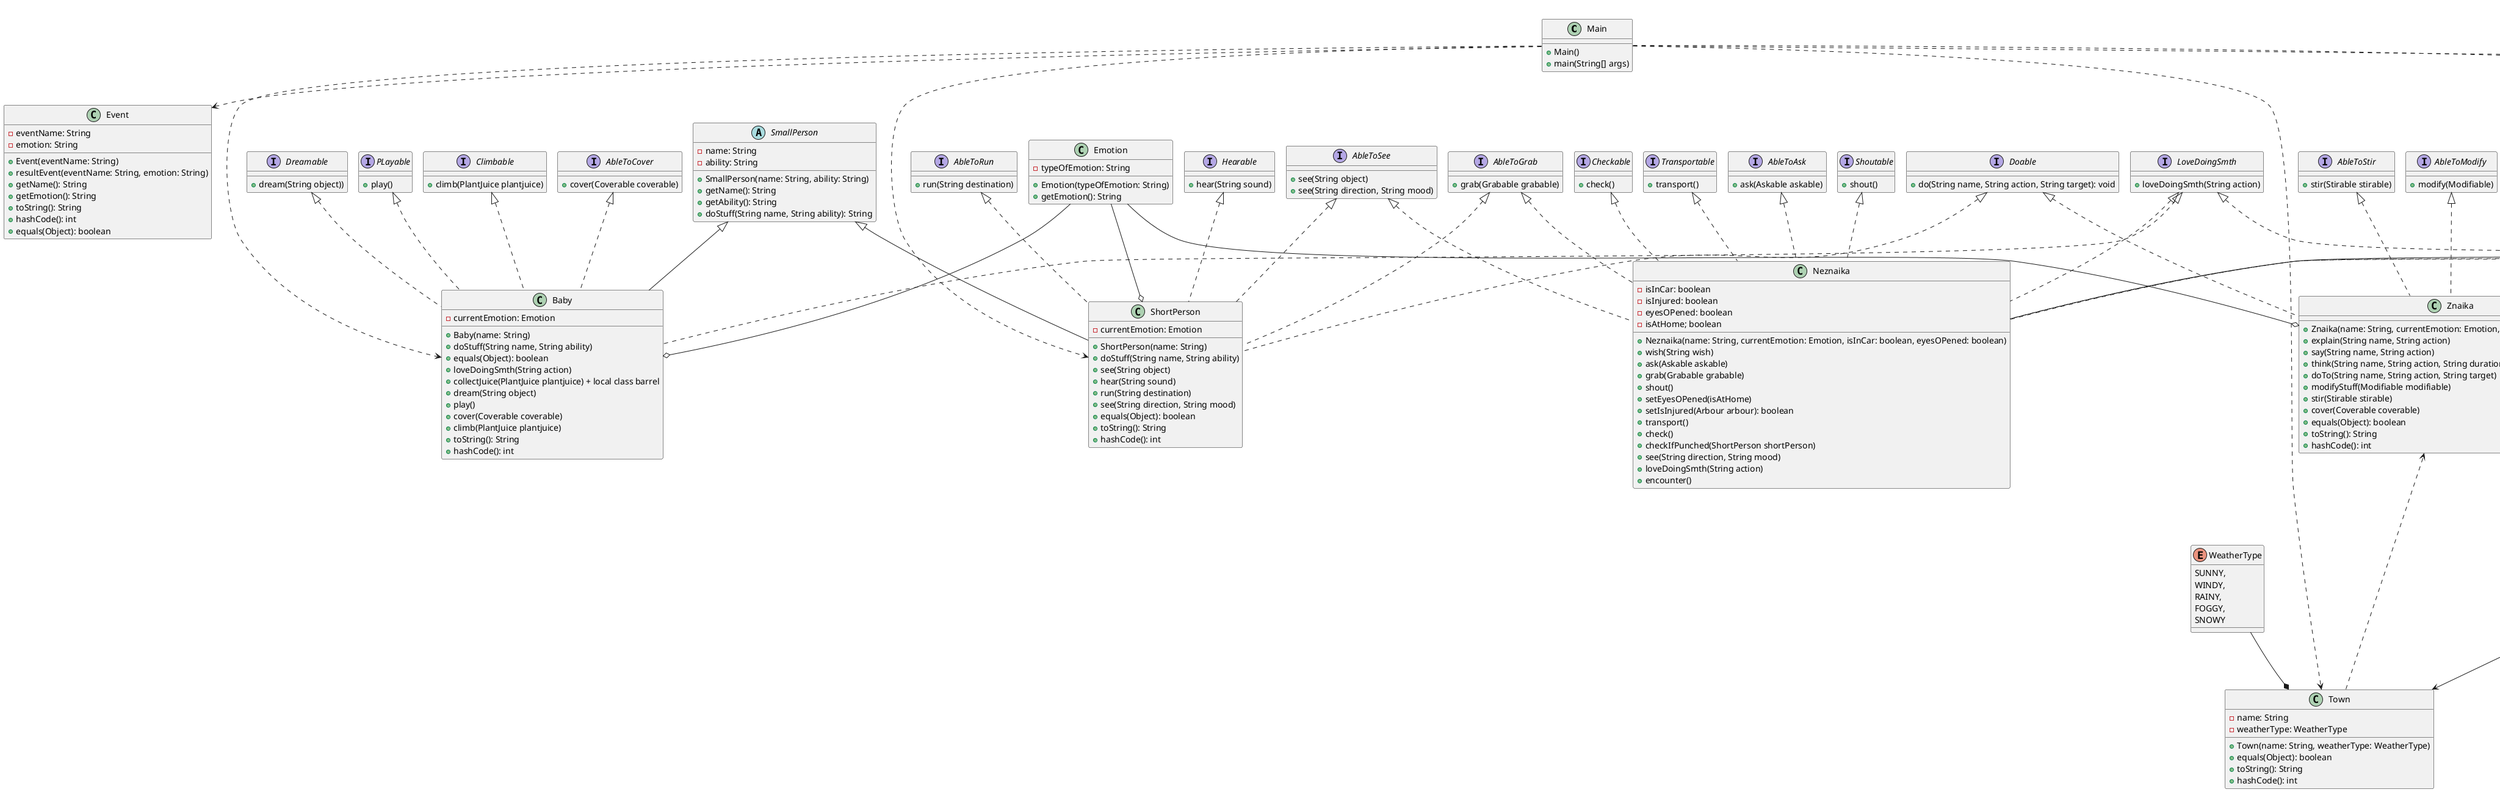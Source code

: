 @startuml
!pragma layout smetana

class Main{
+Main()
+main(String[] args)
}

Main ..> Event
Main ..> Baby
Main ..> ShortPerson
Main ..> Human
Main ..> Town
Main ..> Plant


class Event{
- eventName: String
- emotion: String
+Event(eventName: String)
+resultEvent(eventName: String, emotion: String)
+getName(): String
+getEmotion(): String
+toString(): String
+hashCode(): int
+equals(Object): boolean
}
class Emotion{
-typeOfEmotion: String
+Emotion(typeOfEmotion: String)
+getEmotion(): String
}
abstract class SmallPerson{
- name: String
- ability: String
+SmallPerson(name: String, ability: String)
+getName(): String
+getAbility(): String
+doStuff(String name, String ability): String
}
interface Dreamable{
+dream(String object))
}
interface PLayable{
+play()
}
interface Climbable{
+climb(PlantJuice plantjuice)
}
class Baby extends SmallPerson implements LoveDoingSmth, Dreamable, PLayable, AbleToCover, Climbable{
- currentEmotion: Emotion
+Baby(name: String)
+doStuff(String name, String ability)
+equals(Object): boolean
+loveDoingSmth(String action)
+collectJuice(PlantJuice plantjuice) + local class barrel
+dream(String object)
+play()
+cover(Coverable coverable)
+climb(PlantJuice plantjuice)
+toString(): String
+hashCode(): int
}
interface AbleToSee{
+see(String object)
}
interface AbleToRun{
+run(String destination)
}
interface Hearable{
+hear(String sound)
}
interface AbleToSee{
+see(String direction, String mood)
}
class ShortPerson extends SmallPerson implements AbleToSee, AbleToRun, Hearable, AbleToGrab, Doable{
- currentEmotion: Emotion
+ShortPerson(name: String)
+doStuff(String name, String ability)
+see(String object)
+hear(String sound)
+run(String destination)
+see(String direction, String mood)
+equals(Object): boolean
+toString(): String
+hashCode(): int
}
Emotion --o Baby
Emotion --o ShortPerson
Emotion --o Znaika


interface Sayable{
+say(String name, String action): void
}
interface Thinkable{
+think(String name, String action, String durationOfThinking): void
}
interface Doable{
+do(String name, String action, String target): void
}
interface Explainable{
+explain(String name, String action): void
}
enum WeatherType{
SUNNY,
WINDY,
RAINY,
FOGGY,
SNOWY
}
interface Encouterable{
+encounter()
}
abstract Human implements Encouterable{
#name: String
#currentEmotion: Emotion
+Human(name: String, currentEmotion: Emotion)
+setCurrentEmotion(Town town)
+getName(): String
+encounter()
+equals(Object): boolean
+toString(): String
+hashCode(): int
}
interface LoveDoingSmth{
+loveDoingSmth(String action)
}
interface Transportable{
+transport()
}
interface AbleToAsk{
+ask(Askable askable)
}
interface AbleToWish{
+wish(String wish)
}
interface AbleToGrab{
+grab(Grabable grabable)
}
interface Shoutable{
+shout()
}
interface Checkable{
+check()
}
interface AbleToStir{
+stir(Stirable stirable)
}
interface AbleToCover{
+cover(Coverable coverable)
}
class Znaika extends Human implements Sayable, Explainable, Thinkable, Doable, AbleToModify, AbleToStir{
+Znaika(name: String, currentEmotion: Emotion, modifiedPlant: boolean)
+explain(String name, String action)
+say(String name, String action)
+think(String name, String action, String durationOfThinking)
+doTo(String name, String action, String target)
+modifyStuff(Modifiable modifiable)
+stir(Stirable stirable)
+cover(Coverable coverable)
+equals(Object): boolean
+toString(): String
+hashCode(): int
}

class Neznaika extends Human implements LoveDoingSmth, Transportable, AbleToAsk, AbleToWish, AbleToGrab, Shoutable, Grabable, Checkable, AbleToSee{
-isInCar: boolean
-isInjured: boolean
-eyesOPened: boolean
-isAtHome; boolean
+Neznaika(name: String, currentEmotion: Emotion, isInCar: boolean, eyesOPened: boolean)
+wish(String wish)
+ask(Askable askable)
+grab(Grabable grabable)
+shout()
+setEyesOPened(isAtHome)
+setIsInjured(Arbour arbour): boolean
+transport()
+check()
+checkIfPunched(ShortPerson shortPerson)
+see(String direction, String mood)
+loveDoingSmth(String action)
+encounter()
}
WeatherType --* Town
interface AbleToModify{
+modify(Modifiable)
}
class Town{
-name: String
-weatherType: WeatherType
+Town(name: String, weatherType: WeatherType)
+equals(Object): boolean
+toString(): String
+hashCode(): int
}
Town ..> Znaika
class Plant implements Modifiable{
-name: String
-plantjuice: PlantJuice
+Plant(name: String, plantjuice: PlantJuice)
+lookAlike(String object)
+equals(Object): boolean
+toString(): String
+hashCode(): int
}
interface Modifiable{
+modify()
}
Znaika --> Plant
Plant --> Town
enum Density{
LOW,
MEDIUM,
HIGH
}
Density --* PlantJuice
PlantJuice --* Plant
interface Stirable{
+stir()
}
class PlantJuice implements Stirable{
- color: String
- levelOfDensity: Density
- flowType: Density
+Juice(color: String, levelOfDensity: Density, flowType: Density)
+thicken(PlantJuice plantjuice)
+flow(PlantJuice plantjuice)
+transformIntoRubber(PlantJuice plantjuice): String
+stir()
+equals(Object): boolean
+toString(): String
+hashCode(): int
}

'Lab4
interface AbleToDrive{
+drive(Drivable)
}
interface AbleToDrink{
+drink(String object, String amount)
}
class Syropchick extends Human implements AbleToDrive, LoveDoingSmth, AbleToDrink{
+Syropchick(name: String, currentEmotion: Emotion)
+drive(Drivable)
+loveDoingSmth(String action)
+drink(String object, String amount)
}
interface Drivable{
+drive()
}
Enum TankLevel{
FULL,
HALF,
LOW,
EMPTY
}
interface AbleToDestruct{
+destruct(Destructable)
}
interface Roll{
+rollTo(String place)
}
interface Fall{
+fallFrom(Fallable fallable, String resultOfFall)
}
class Car implements Drivable, AbleToDestruct, Roll, Fall{
-model: String
-locationOfVehicle: String
-isInMotion: boolean
+Car(model: String, locationOfVehicle: String, isInMotion: boolean)
+validateTankLevel(TankLevel tankLevel)
+rollTo(String place)
+fallFrom(Fallable fallable, String resultOfFall)
+drive()
+setLocationOfVehicle(isInMotion): String location
}
TankLevel --* Car
class Lever{
+isPulled(isInCar): boolean
}
class Pedal{
+isPressed(isInCar): boolean
}
interface Grabable{
+grab()
}
class SteeringWheel implements Grabable{
isRotated(isInCar):boolean
+grab()
}
Pedal --+ Car
Lever --+ Car
SteeringWheel --+ Car
Car ..> TankLevelException
class TankLevelException extends Exception{
+TankLevelException(String message)
}
interface AbleToTransport{
+transport(Transportable transportable, String methodOfTransportation)
}
interface Askable{
+ask()
}
class Toropyjka extends Human implements AbleToTransport, Askable{
-questionIsAsked: boolean
+Toropyjka(name: String, currentEmotion: Emotion, questionIsAsked: boolean)
+transport(Transportable transportable, String methodOfTransportation)
+isHome(): boolean
+ask()
}
abstract class Place{
-name: String
+Place(name: String)
}
interface Fallable{
+fall()
}
class Breakage extends Place implements Fallable{
+Breakage(name: String)
+fall()
}
class Home extends Place{
+Home(name: String)
-peopleAtHome: ArrayList<String>
}
interface Destructable{
+destructed()
}
class Arbour extends Place implements Destructable{
-isDestructed: boolean
+Arbour(name: String, isDestructed: boolean)
+destructed()
}
interface AbleToCheck{
+check(Checkable checkable)
}
class Doctor extends Human implements AbleToCheck{
+Doctor(name: String, currentEmotion: Emotion)
+check(Checkable checkable)
}
interface AbleToPlay{
+play(Playable playable, String nameOfGame)
}
interface Punchable{
+punch(String personName)
}
class Gunka extends Human implements AbleToPlay, AbleToWish, Punchable{
-currentMood: String
+Gunka(name: String, currentEmotion: Emotion, currentMood: String)
+play(Playable playable, String nameOfGame)
+wish(String wish)
+punch(String personName)
}
class Pump implements Bringable{
-name: String
-isInWork: boolean
+Pump(name: String, isInWork: boolean)
+bring()
+validateWorkOfPump(): String
+attachTo() + inner class RubberPipe
}
interface Bringable{
+bring()
}
interface AbleToBring{
+bring(Bringable bringable)
}
interface AbleToPump{
+pump(Pumpabale pumpable)
}
class Shpuntik extends Human implements AbleToBring, AbleToPump{
+Shpuntik(name: String, currentEmotion: Emotion)
+bring(Bringable bringable)
}
interface Pumpable{
+pump()
}
interface Coverable{
+cover(BubbleSides bubbleSides)
}
Enum BubbleStats{
BIG,
MEDIUM,
SMALL
}
Enum BubbleSides{
TOP,
BOTTOM,
LEFT,
RIGHT
}
class Bubble implements Pumpable, Coverable{
-name: String
-madeOf: PlantJuice plantjuice
-bubbleSize: BubbleStats bubbleStats
-coverageArea: CoverageArea coverageArea
+Bubble(name: String, madeOf: PlantJuice plantjuice, bubbleSize: BubbleStats bubbleStats)
+validateBubbleCreation(Pump pump)
+pump()
+cover(BubbleSides)
+pop(bubbleSize): String
+setCoverageArea(bubbleSize)
+becomeBigger(String action, BubbleSize bubbleSize)
}
BubbleSize --* Bubble
class BubbleCreationException extends Exception{
+BubbleCreationException(String message)
}
PlantJuice --> Bubble
Bubble ..> BubbleCreationException
BubbleStats --* Bubble
@enduml